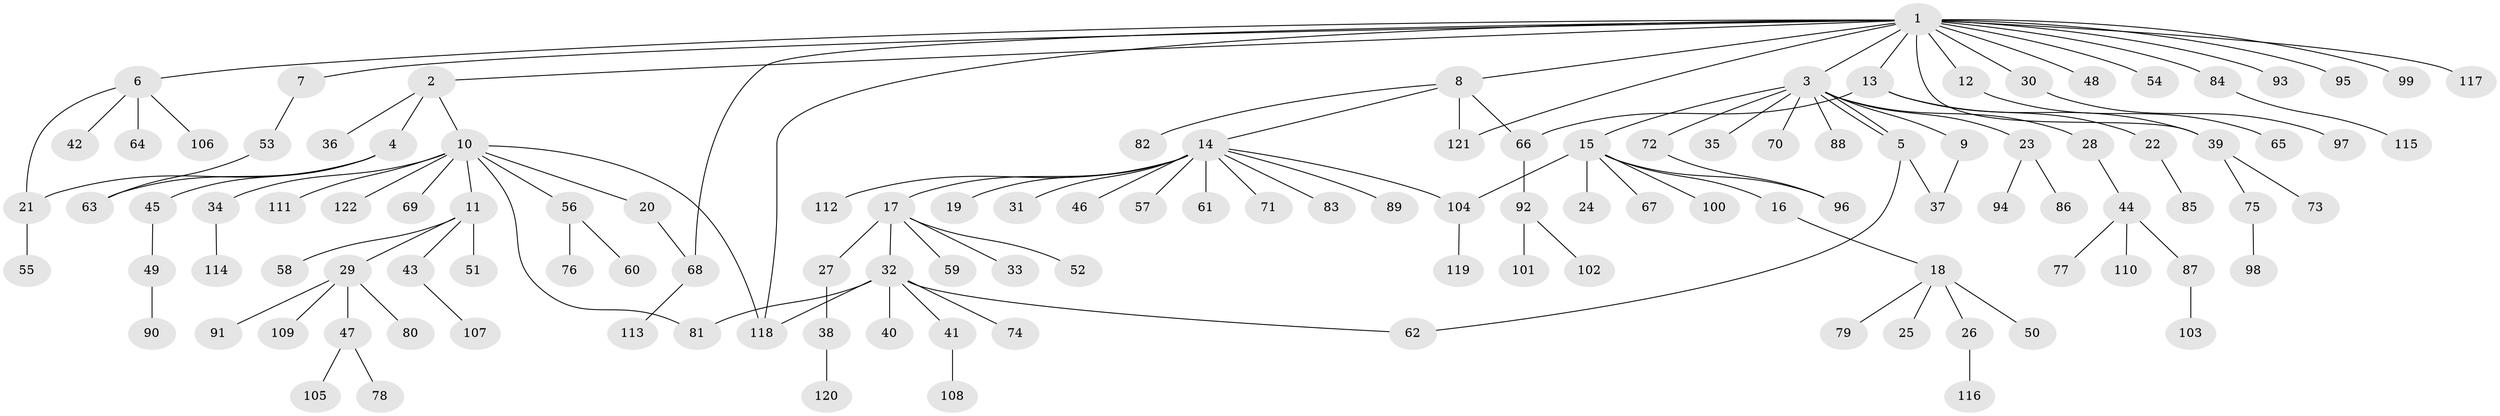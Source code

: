 // Generated by graph-tools (version 1.1) at 2025/14/03/09/25 04:14:43]
// undirected, 122 vertices, 135 edges
graph export_dot {
graph [start="1"]
  node [color=gray90,style=filled];
  1;
  2;
  3;
  4;
  5;
  6;
  7;
  8;
  9;
  10;
  11;
  12;
  13;
  14;
  15;
  16;
  17;
  18;
  19;
  20;
  21;
  22;
  23;
  24;
  25;
  26;
  27;
  28;
  29;
  30;
  31;
  32;
  33;
  34;
  35;
  36;
  37;
  38;
  39;
  40;
  41;
  42;
  43;
  44;
  45;
  46;
  47;
  48;
  49;
  50;
  51;
  52;
  53;
  54;
  55;
  56;
  57;
  58;
  59;
  60;
  61;
  62;
  63;
  64;
  65;
  66;
  67;
  68;
  69;
  70;
  71;
  72;
  73;
  74;
  75;
  76;
  77;
  78;
  79;
  80;
  81;
  82;
  83;
  84;
  85;
  86;
  87;
  88;
  89;
  90;
  91;
  92;
  93;
  94;
  95;
  96;
  97;
  98;
  99;
  100;
  101;
  102;
  103;
  104;
  105;
  106;
  107;
  108;
  109;
  110;
  111;
  112;
  113;
  114;
  115;
  116;
  117;
  118;
  119;
  120;
  121;
  122;
  1 -- 2;
  1 -- 3;
  1 -- 6;
  1 -- 7;
  1 -- 8;
  1 -- 12;
  1 -- 13;
  1 -- 30;
  1 -- 39;
  1 -- 48;
  1 -- 54;
  1 -- 68;
  1 -- 84;
  1 -- 93;
  1 -- 95;
  1 -- 99;
  1 -- 117;
  1 -- 118;
  1 -- 121;
  2 -- 4;
  2 -- 10;
  2 -- 36;
  3 -- 5;
  3 -- 5;
  3 -- 9;
  3 -- 15;
  3 -- 23;
  3 -- 28;
  3 -- 35;
  3 -- 70;
  3 -- 72;
  3 -- 88;
  4 -- 21;
  4 -- 45;
  4 -- 63;
  5 -- 37;
  5 -- 62;
  6 -- 21;
  6 -- 42;
  6 -- 64;
  6 -- 106;
  7 -- 53;
  8 -- 14;
  8 -- 66;
  8 -- 82;
  8 -- 121;
  9 -- 37;
  10 -- 11;
  10 -- 20;
  10 -- 34;
  10 -- 56;
  10 -- 69;
  10 -- 81;
  10 -- 111;
  10 -- 118;
  10 -- 122;
  11 -- 29;
  11 -- 43;
  11 -- 51;
  11 -- 58;
  12 -- 65;
  13 -- 22;
  13 -- 39;
  13 -- 66;
  14 -- 17;
  14 -- 19;
  14 -- 31;
  14 -- 46;
  14 -- 57;
  14 -- 61;
  14 -- 71;
  14 -- 83;
  14 -- 89;
  14 -- 104;
  14 -- 112;
  15 -- 16;
  15 -- 24;
  15 -- 67;
  15 -- 96;
  15 -- 100;
  15 -- 104;
  16 -- 18;
  17 -- 27;
  17 -- 32;
  17 -- 33;
  17 -- 52;
  17 -- 59;
  18 -- 25;
  18 -- 26;
  18 -- 50;
  18 -- 79;
  20 -- 68;
  21 -- 55;
  22 -- 85;
  23 -- 86;
  23 -- 94;
  26 -- 116;
  27 -- 38;
  28 -- 44;
  29 -- 47;
  29 -- 80;
  29 -- 91;
  29 -- 109;
  30 -- 97;
  32 -- 40;
  32 -- 41;
  32 -- 62;
  32 -- 74;
  32 -- 81;
  32 -- 118;
  34 -- 114;
  38 -- 120;
  39 -- 73;
  39 -- 75;
  41 -- 108;
  43 -- 107;
  44 -- 77;
  44 -- 87;
  44 -- 110;
  45 -- 49;
  47 -- 78;
  47 -- 105;
  49 -- 90;
  53 -- 63;
  56 -- 60;
  56 -- 76;
  66 -- 92;
  68 -- 113;
  72 -- 96;
  75 -- 98;
  84 -- 115;
  87 -- 103;
  92 -- 101;
  92 -- 102;
  104 -- 119;
}
